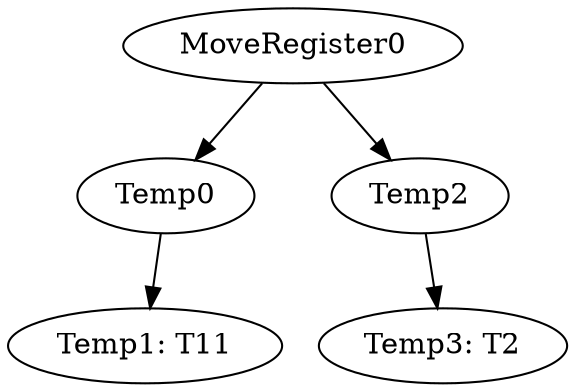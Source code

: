 digraph {
	ordering = out;
	MoveRegister0 -> Temp0;
	MoveRegister0 -> Temp2;
	Temp2 -> "Temp3: T2";
	Temp0 -> "Temp1: T11";
}

